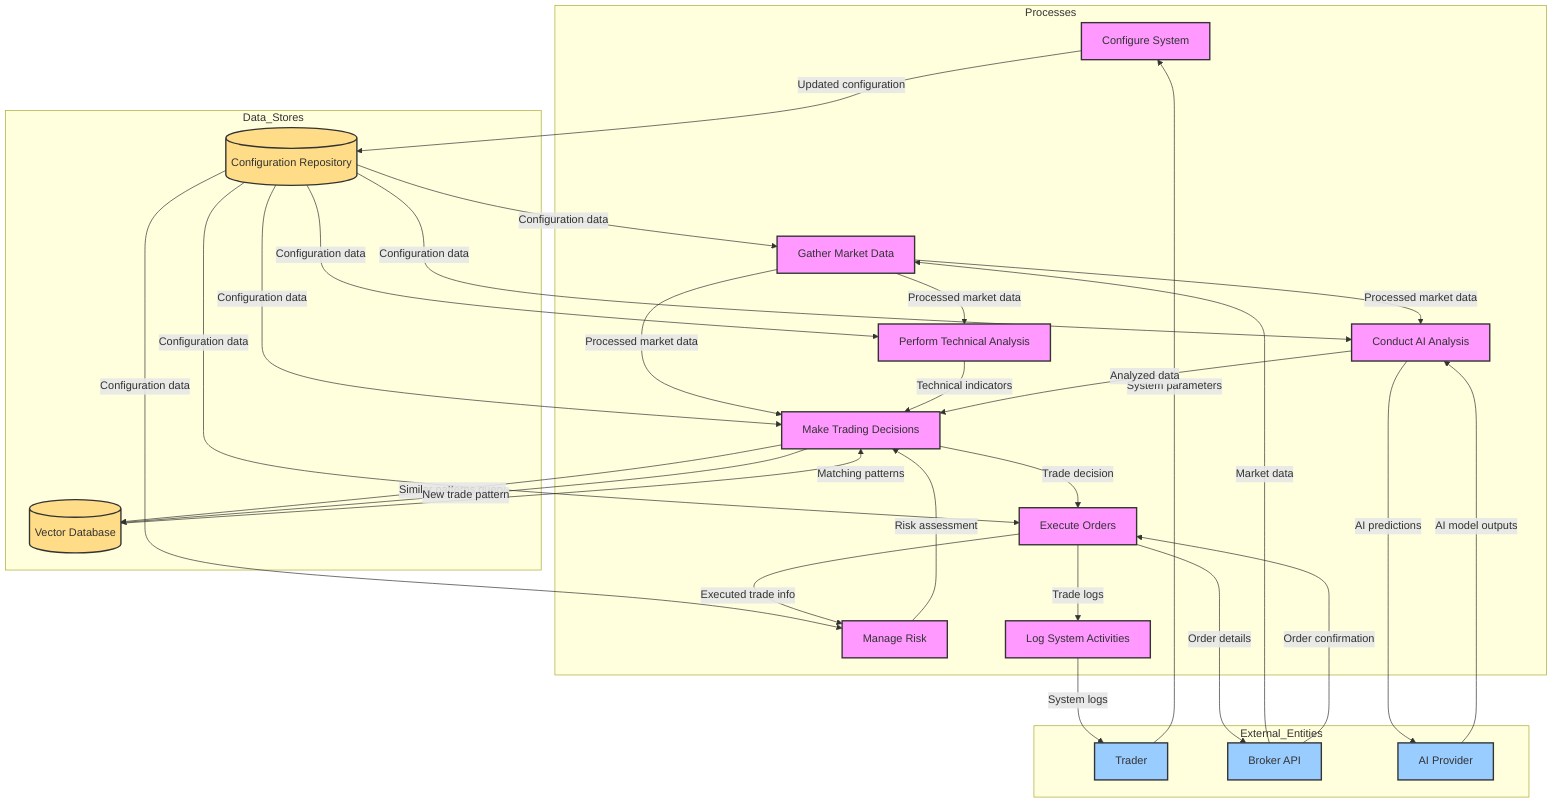 graph TD
    subgraph External_Entities
        T[Trader]
        BA[Broker API]
        AIP[AI Provider]
    end

    subgraph Processes
        1[Configure System]
        2[Gather Market Data]
        3[Perform Technical Analysis]
        4[Conduct AI Analysis]
        5[Make Trading Decisions]
        6[Execute Orders]
        7[Manage Risk]
        8[Log System Activities]
    end

    subgraph Data_Stores
        CR[(Configuration Repository)]
        VDB[(Vector Database)]
    end

    %% Data Flows
    T -->|System parameters| 1
    1 -->|Updated configuration| CR
    CR -->|Configuration data| 2
    CR -->|Configuration data| 3
    CR -->|Configuration data| 4
    CR -->|Configuration data| 5
    CR -->|Configuration data| 6
    CR -->|Configuration data| 7

    BA -->|Market data| 2
    2 -->|Processed market data| 3
    2 -->|Processed market data| 4
    2 -->|Processed market data| 5

    3 -->|Technical indicators| 5
    
    4 -->|AI predictions| AIP
    AIP -->|AI model outputs| 4
    4 -->|Analyzed data| 5

    5 -->|Similar patterns query| VDB
    VDB -->|Matching patterns| 5
    5 -->|Trade decision| 6
    5 -->|New trade pattern| VDB

    6 -->|Order details| BA
    BA -->|Order confirmation| 6
    6 -->|Executed trade info| 7
    6 -->|Trade logs| 8

    7 -->|Risk assessment| 5
    
    8 -->|System logs| T

    %% Styling
    classDef process fill:#f9f,stroke:#333,stroke-width:2px;
    classDef datastore fill:#fd8,stroke:#333,stroke-width:2px;
    classDef external fill:#9cf,stroke:#333,stroke-width:2px;
    class 1,2,3,4,5,6,7,8 process;
    class CR,VDB datastore;
    class T,BA,AIP external;